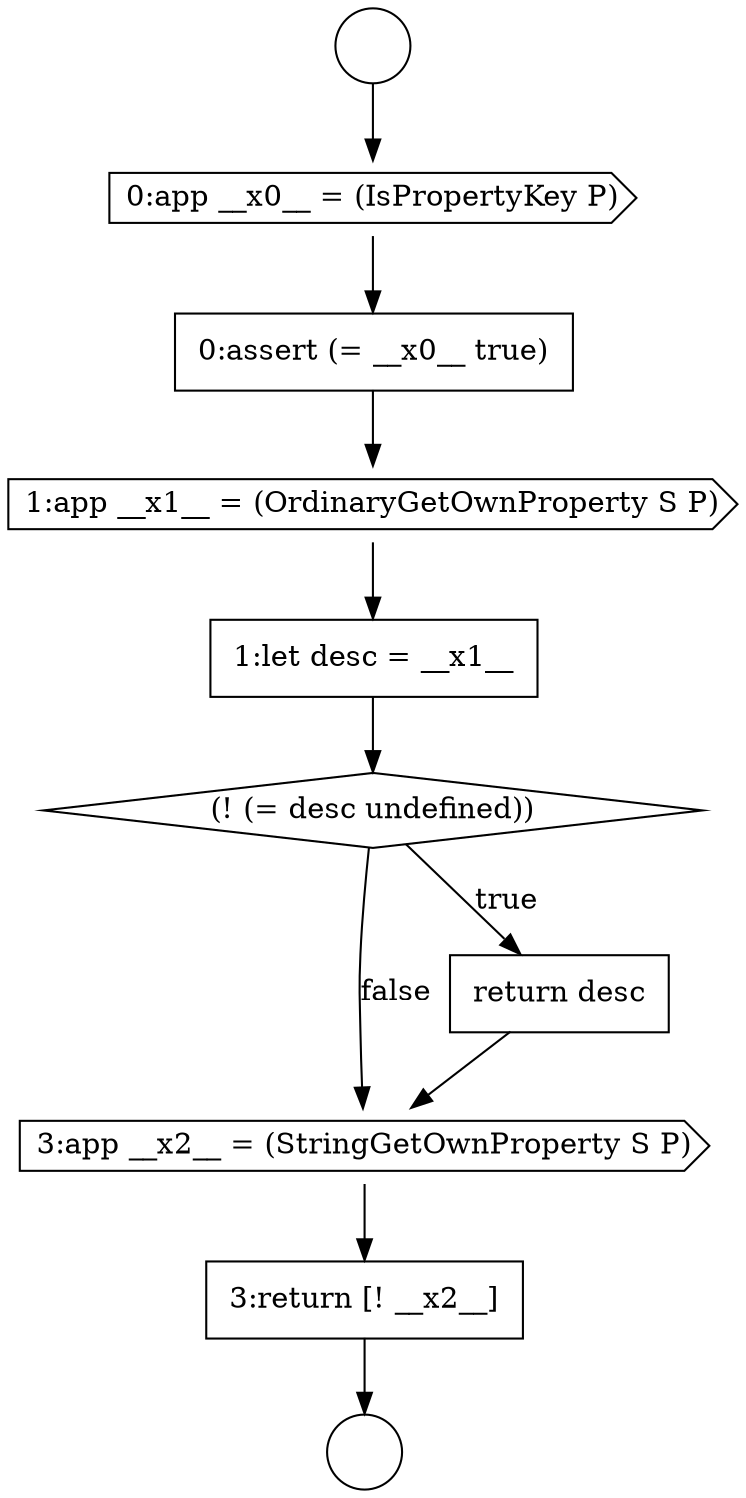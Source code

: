 digraph {
  node2412 [shape=cds, label=<<font color="black">3:app __x2__ = (StringGetOwnProperty S P)</font>> color="black" fillcolor="white" style=filled]
  node2405 [shape=circle label=" " color="black" fillcolor="white" style=filled]
  node2409 [shape=none, margin=0, label=<<font color="black">
    <table border="0" cellborder="1" cellspacing="0" cellpadding="10">
      <tr><td align="left">1:let desc = __x1__</td></tr>
    </table>
  </font>> color="black" fillcolor="white" style=filled]
  node2408 [shape=cds, label=<<font color="black">1:app __x1__ = (OrdinaryGetOwnProperty S P)</font>> color="black" fillcolor="white" style=filled]
  node2413 [shape=none, margin=0, label=<<font color="black">
    <table border="0" cellborder="1" cellspacing="0" cellpadding="10">
      <tr><td align="left">3:return [! __x2__]</td></tr>
    </table>
  </font>> color="black" fillcolor="white" style=filled]
  node2410 [shape=diamond, label=<<font color="black">(! (= desc undefined))</font>> color="black" fillcolor="white" style=filled]
  node2407 [shape=none, margin=0, label=<<font color="black">
    <table border="0" cellborder="1" cellspacing="0" cellpadding="10">
      <tr><td align="left">0:assert (= __x0__ true)</td></tr>
    </table>
  </font>> color="black" fillcolor="white" style=filled]
  node2411 [shape=none, margin=0, label=<<font color="black">
    <table border="0" cellborder="1" cellspacing="0" cellpadding="10">
      <tr><td align="left">return desc</td></tr>
    </table>
  </font>> color="black" fillcolor="white" style=filled]
  node2406 [shape=cds, label=<<font color="black">0:app __x0__ = (IsPropertyKey P)</font>> color="black" fillcolor="white" style=filled]
  node2404 [shape=circle label=" " color="black" fillcolor="white" style=filled]
  node2404 -> node2406 [ color="black"]
  node2410 -> node2411 [label=<<font color="black">true</font>> color="black"]
  node2410 -> node2412 [label=<<font color="black">false</font>> color="black"]
  node2412 -> node2413 [ color="black"]
  node2409 -> node2410 [ color="black"]
  node2408 -> node2409 [ color="black"]
  node2413 -> node2405 [ color="black"]
  node2407 -> node2408 [ color="black"]
  node2406 -> node2407 [ color="black"]
  node2411 -> node2412 [ color="black"]
}
